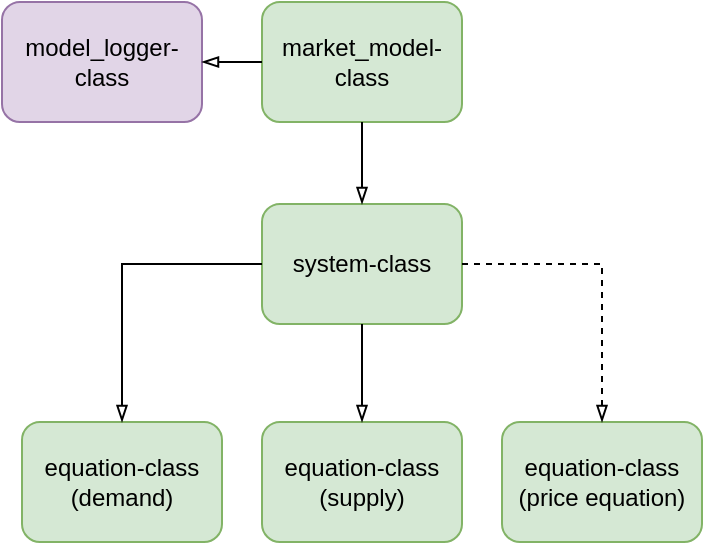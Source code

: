 <mxfile version="20.0.4" type="device"><diagram id="wTxYyCtiBtCD-HAyGD6I" name="Page-1"><mxGraphModel dx="705" dy="761" grid="1" gridSize="10" guides="1" tooltips="1" connect="1" arrows="1" fold="1" page="1" pageScale="1" pageWidth="850" pageHeight="1100" math="0" shadow="0"><root><mxCell id="0"/><mxCell id="1" parent="0"/><mxCell id="PXnDfbXDCQp5edidJXEw-1" value="model_logger-class" style="rounded=1;whiteSpace=wrap;html=1;fillColor=#e1d5e7;strokeColor=#9673a6;" parent="1" vertex="1"><mxGeometry x="270" y="60" width="100" height="60" as="geometry"/></mxCell><mxCell id="PXnDfbXDCQp5edidJXEw-2" value="system-class" style="rounded=1;whiteSpace=wrap;html=1;fillColor=#d5e8d4;strokeColor=#82b366;" parent="1" vertex="1"><mxGeometry x="400" y="161" width="100" height="60" as="geometry"/></mxCell><mxCell id="PXnDfbXDCQp5edidJXEw-6" value="market_model-class" style="rounded=1;whiteSpace=wrap;html=1;fillColor=#d5e8d4;strokeColor=#82b366;" parent="1" vertex="1"><mxGeometry x="400" y="60" width="100" height="60" as="geometry"/></mxCell><mxCell id="PXnDfbXDCQp5edidJXEw-8" value="equation-class (demand)" style="rounded=1;whiteSpace=wrap;html=1;fillColor=#d5e8d4;strokeColor=#82b366;" parent="1" vertex="1"><mxGeometry x="280" y="270" width="100" height="60" as="geometry"/></mxCell><mxCell id="PXnDfbXDCQp5edidJXEw-10" value="equation-class (supply)" style="rounded=1;html=1;align=center;whiteSpace=wrap;fillColor=#d5e8d4;strokeColor=#82b366;" parent="1" vertex="1"><mxGeometry x="400" y="270" width="100" height="60" as="geometry"/></mxCell><mxCell id="PXnDfbXDCQp5edidJXEw-12" value="equation-class (price equation)" style="rounded=1;whiteSpace=wrap;html=1;fillColor=#d5e8d4;strokeColor=#82b366;" parent="1" vertex="1"><mxGeometry x="520" y="270" width="100" height="60" as="geometry"/></mxCell><mxCell id="a-0cg_XZII82pigehDqg-6" style="edgeStyle=orthogonalEdgeStyle;rounded=0;orthogonalLoop=1;jettySize=auto;html=1;dashed=1;" parent="1" edge="1"><mxGeometry relative="1" as="geometry"><mxPoint x="770" y="529" as="targetPoint"/></mxGeometry></mxCell><mxCell id="a-0cg_XZII82pigehDqg-3" value="" style="edgeStyle=orthogonalEdgeStyle;rounded=0;orthogonalLoop=1;jettySize=auto;html=1;startArrow=none;startFill=0;startSize=4;sourcePerimeterSpacing=-6;endArrow=blockThin;endFill=0;exitX=0;exitY=0.5;exitDx=0;exitDy=0;" parent="1" source="PXnDfbXDCQp5edidJXEw-2" target="PXnDfbXDCQp5edidJXEw-8" edge="1"><mxGeometry relative="1" as="geometry"><mxPoint x="390" y="191" as="sourcePoint"/></mxGeometry></mxCell><mxCell id="a-0cg_XZII82pigehDqg-4" value="" style="edgeStyle=orthogonalEdgeStyle;rounded=0;orthogonalLoop=1;jettySize=auto;html=1;startArrow=none;startFill=0;startSize=4;sourcePerimeterSpacing=-6;endArrow=blockThin;endFill=0;exitX=0.5;exitY=1;exitDx=0;exitDy=0;" parent="1" source="PXnDfbXDCQp5edidJXEw-2" target="PXnDfbXDCQp5edidJXEw-10" edge="1"><mxGeometry relative="1" as="geometry"><mxPoint x="450" y="230" as="sourcePoint"/></mxGeometry></mxCell><mxCell id="a-0cg_XZII82pigehDqg-5" value="" style="edgeStyle=orthogonalEdgeStyle;rounded=0;orthogonalLoop=1;jettySize=auto;html=1;dashed=1;startArrow=none;startFill=0;startSize=4;sourcePerimeterSpacing=-6;endArrow=blockThin;endFill=0;exitX=1;exitY=0.5;exitDx=0;exitDy=0;" parent="1" source="PXnDfbXDCQp5edidJXEw-2" target="PXnDfbXDCQp5edidJXEw-12" edge="1"><mxGeometry relative="1" as="geometry"><mxPoint x="510" y="191" as="sourcePoint"/></mxGeometry></mxCell><mxCell id="a-0cg_XZII82pigehDqg-1" value="" style="edgeStyle=orthogonalEdgeStyle;rounded=0;orthogonalLoop=1;jettySize=auto;html=1;startArrow=none;startFill=0;startSize=4;sourcePerimeterSpacing=-6;endArrow=blockThin;endFill=0;exitX=0.5;exitY=1;exitDx=0;exitDy=0;" parent="1" source="PXnDfbXDCQp5edidJXEw-6" target="PXnDfbXDCQp5edidJXEw-2" edge="1"><mxGeometry relative="1" as="geometry"><mxPoint x="450" y="130" as="sourcePoint"/></mxGeometry></mxCell><mxCell id="a-0cg_XZII82pigehDqg-2" value="" style="edgeStyle=orthogonalEdgeStyle;rounded=0;orthogonalLoop=1;jettySize=auto;html=1;startArrow=none;startFill=0;startSize=4;sourcePerimeterSpacing=-6;endArrow=blockThin;endFill=0;exitX=0;exitY=0.5;exitDx=0;exitDy=0;" parent="1" source="PXnDfbXDCQp5edidJXEw-6" target="PXnDfbXDCQp5edidJXEw-1" edge="1"><mxGeometry relative="1" as="geometry"><mxPoint x="390" y="90" as="sourcePoint"/></mxGeometry></mxCell></root></mxGraphModel></diagram></mxfile>